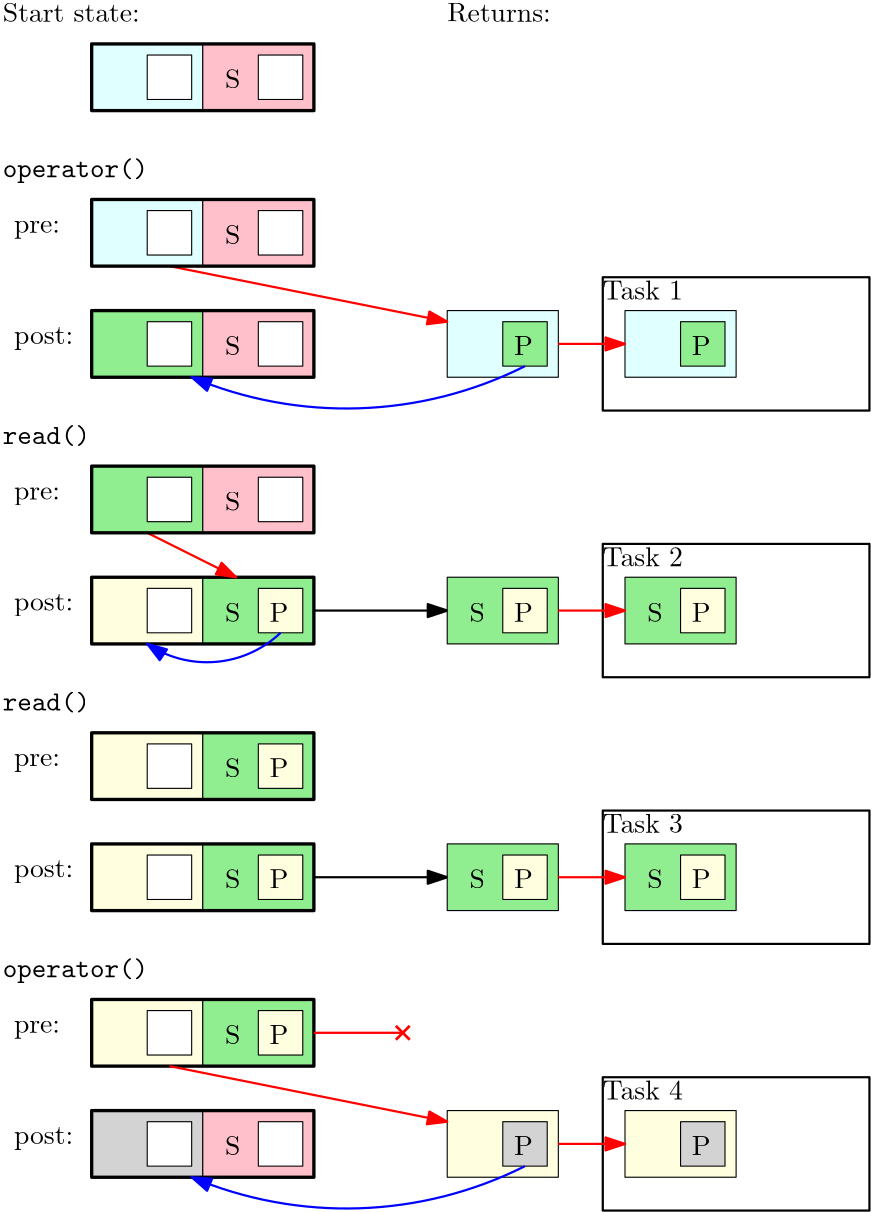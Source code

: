 <?xml version="1.0"?>
<!DOCTYPE ipe SYSTEM "ipe.dtd">
<ipe version="70206" creator="Ipe 7.2.11">
<info created="D:20200409180000" modified="D:20200410124054"/>
<ipestyle name="basic">
<symbol name="arrow/arc(spx)">
<path stroke="sym-stroke" fill="sym-stroke" pen="sym-pen">
0 0 m
-1 0.333 l
-1 -0.333 l
h
</path>
</symbol>
<symbol name="arrow/farc(spx)">
<path stroke="sym-stroke" fill="white" pen="sym-pen">
0 0 m
-1 0.333 l
-1 -0.333 l
h
</path>
</symbol>
<symbol name="arrow/ptarc(spx)">
<path stroke="sym-stroke" fill="sym-stroke" pen="sym-pen">
0 0 m
-1 0.333 l
-0.8 0 l
-1 -0.333 l
h
</path>
</symbol>
<symbol name="arrow/fptarc(spx)">
<path stroke="sym-stroke" fill="white" pen="sym-pen">
0 0 m
-1 0.333 l
-0.8 0 l
-1 -0.333 l
h
</path>
</symbol>
<symbol name="mark/circle(sx)" transformations="translations">
<path fill="sym-stroke">
0.6 0 0 0.6 0 0 e
0.4 0 0 0.4 0 0 e
</path>
</symbol>
<symbol name="mark/disk(sx)" transformations="translations">
<path fill="sym-stroke">
0.6 0 0 0.6 0 0 e
</path>
</symbol>
<symbol name="mark/fdisk(sfx)" transformations="translations">
<group>
<path fill="sym-fill">
0.5 0 0 0.5 0 0 e
</path>
<path fill="sym-stroke" fillrule="eofill">
0.6 0 0 0.6 0 0 e
0.4 0 0 0.4 0 0 e
</path>
</group>
</symbol>
<symbol name="mark/box(sx)" transformations="translations">
<path fill="sym-stroke" fillrule="eofill">
-0.6 -0.6 m
0.6 -0.6 l
0.6 0.6 l
-0.6 0.6 l
h
-0.4 -0.4 m
0.4 -0.4 l
0.4 0.4 l
-0.4 0.4 l
h
</path>
</symbol>
<symbol name="mark/square(sx)" transformations="translations">
<path fill="sym-stroke">
-0.6 -0.6 m
0.6 -0.6 l
0.6 0.6 l
-0.6 0.6 l
h
</path>
</symbol>
<symbol name="mark/fsquare(sfx)" transformations="translations">
<group>
<path fill="sym-fill">
-0.5 -0.5 m
0.5 -0.5 l
0.5 0.5 l
-0.5 0.5 l
h
</path>
<path fill="sym-stroke" fillrule="eofill">
-0.6 -0.6 m
0.6 -0.6 l
0.6 0.6 l
-0.6 0.6 l
h
-0.4 -0.4 m
0.4 -0.4 l
0.4 0.4 l
-0.4 0.4 l
h
</path>
</group>
</symbol>
<symbol name="mark/cross(sx)" transformations="translations">
<group>
<path fill="sym-stroke">
-0.43 -0.57 m
0.57 0.43 l
0.43 0.57 l
-0.57 -0.43 l
h
</path>
<path fill="sym-stroke">
-0.43 0.57 m
0.57 -0.43 l
0.43 -0.57 l
-0.57 0.43 l
h
</path>
</group>
</symbol>
<symbol name="arrow/fnormal(spx)">
<path stroke="sym-stroke" fill="white" pen="sym-pen">
0 0 m
-1 0.333 l
-1 -0.333 l
h
</path>
</symbol>
<symbol name="arrow/pointed(spx)">
<path stroke="sym-stroke" fill="sym-stroke" pen="sym-pen">
0 0 m
-1 0.333 l
-0.8 0 l
-1 -0.333 l
h
</path>
</symbol>
<symbol name="arrow/fpointed(spx)">
<path stroke="sym-stroke" fill="white" pen="sym-pen">
0 0 m
-1 0.333 l
-0.8 0 l
-1 -0.333 l
h
</path>
</symbol>
<symbol name="arrow/linear(spx)">
<path stroke="sym-stroke" pen="sym-pen">
-1 0.333 m
0 0 l
-1 -0.333 l
</path>
</symbol>
<symbol name="arrow/fdouble(spx)">
<path stroke="sym-stroke" fill="white" pen="sym-pen">
0 0 m
-1 0.333 l
-1 -0.333 l
h
-1 0 m
-2 0.333 l
-2 -0.333 l
h
</path>
</symbol>
<symbol name="arrow/double(spx)">
<path stroke="sym-stroke" fill="sym-stroke" pen="sym-pen">
0 0 m
-1 0.333 l
-1 -0.333 l
h
-1 0 m
-2 0.333 l
-2 -0.333 l
h
</path>
</symbol>
<pen name="heavier" value="0.8"/>
<pen name="fat" value="1.2"/>
<pen name="ultrafat" value="2"/>
<symbolsize name="large" value="5"/>
<symbolsize name="small" value="2"/>
<symbolsize name="tiny" value="1.1"/>
<arrowsize name="large" value="10"/>
<arrowsize name="small" value="5"/>
<arrowsize name="tiny" value="3"/>
<color name="red" value="1 0 0"/>
<color name="green" value="0 1 0"/>
<color name="blue" value="0 0 1"/>
<color name="yellow" value="1 1 0"/>
<color name="orange" value="1 0.647 0"/>
<color name="gold" value="1 0.843 0"/>
<color name="purple" value="0.627 0.125 0.941"/>
<color name="gray" value="0.745"/>
<color name="brown" value="0.647 0.165 0.165"/>
<color name="navy" value="0 0 0.502"/>
<color name="pink" value="1 0.753 0.796"/>
<color name="seagreen" value="0.18 0.545 0.341"/>
<color name="turquoise" value="0.251 0.878 0.816"/>
<color name="violet" value="0.933 0.51 0.933"/>
<color name="darkblue" value="0 0 0.545"/>
<color name="darkcyan" value="0 0.545 0.545"/>
<color name="darkgray" value="0.663"/>
<color name="darkgreen" value="0 0.392 0"/>
<color name="darkmagenta" value="0.545 0 0.545"/>
<color name="darkorange" value="1 0.549 0"/>
<color name="darkred" value="0.545 0 0"/>
<color name="lightblue" value="0.678 0.847 0.902"/>
<color name="lightcyan" value="0.878 1 1"/>
<color name="lightgray" value="0.827"/>
<color name="lightgreen" value="0.565 0.933 0.565"/>
<color name="lightyellow" value="1 1 0.878"/>
<dashstyle name="dashed" value="[4] 0"/>
<dashstyle name="dotted" value="[1 3] 0"/>
<dashstyle name="dash dotted" value="[4 2 1 2] 0"/>
<dashstyle name="dash dot dotted" value="[4 2 1 2 1 2] 0"/>
<textsize name="large" value="\large"/>
<textsize name="Large" value="\Large"/>
<textsize name="LARGE" value="\LARGE"/>
<textsize name="huge" value="\huge"/>
<textsize name="Huge" value="\Huge"/>
<textsize name="small" value="\small"/>
<textsize name="footnote" value="\footnotesize"/>
<textsize name="tiny" value="\tiny"/>
<textstyle name="center" begin="\begin{center}" end="\end{center}"/>
<textstyle name="itemize" begin="\begin{itemize}" end="\end{itemize}"/>
<textstyle name="item" begin="\begin{itemize}\item{}" end="\end{itemize}"/>
<gridsize name="4 pts" value="4"/>
<gridsize name="8 pts (~3 mm)" value="8"/>
<gridsize name="16 pts (~6 mm)" value="16"/>
<gridsize name="32 pts (~12 mm)" value="32"/>
<gridsize name="10 pts (~3.5 mm)" value="10"/>
<gridsize name="20 pts (~7 mm)" value="20"/>
<gridsize name="14 pts (~5 mm)" value="14"/>
<gridsize name="28 pts (~10 mm)" value="28"/>
<gridsize name="56 pts (~20 mm)" value="56"/>
<anglesize name="90 deg" value="90"/>
<anglesize name="60 deg" value="60"/>
<anglesize name="45 deg" value="45"/>
<anglesize name="30 deg" value="30"/>
<anglesize name="22.5 deg" value="22.5"/>
<opacity name="10%" value="0.1"/>
<opacity name="30%" value="0.3"/>
<opacity name="50%" value="0.5"/>
<opacity name="75%" value="0.75"/>
<tiling name="falling" angle="-60" step="4" width="1"/>
<tiling name="rising" angle="30" step="4" width="1"/>
</ipestyle>
<page>
<layer name="alpha"/>
<view layers="alpha" active="alpha"/>
<path layer="alpha" matrix="0.416666 0 0 1.5 42.667 -596" stroke="black" fill="lightyellow">
32 800 m
32 784 l
128 784 l
128 800 l
h
</path>
<path matrix="0.416666 0 0 1.5 82.666 -572" stroke="black" fill="lightgreen">
32 784 m
32 768 l
128 768 l
128 784 l
h
</path>
<path matrix="1 0 0 1 -68 -200" stroke="black" fill="white">
144 800 m
144 784 l
160 784 l
160 800 l
h
</path>
<path matrix="0.606061 0 0 0.5 36.606 204" stroke="black" pen="fat">
32 800 m
32 752 l
164 752 l
164 800 l
h
</path>
<text matrix="1 0 0 1 -44 -180" transformations="translations" pos="148 768" stroke="black" type="label" width="5.535" height="6.808" depth="0" valign="baseline">S</text>
<path matrix="1 0 0 1 -76 -200" stroke="black" fill="lightyellow">
192 800 m
192 784 l
208 784 l
208 800 l
h
</path>
<text matrix="1 0 0 1 -236 -200" transformations="translations" pos="356 788" stroke="black" type="label" width="6.78" height="6.808" depth="0" valign="baseline">P</text>
<text matrix="1 0 0 1 -8 -356" transformations="translations" pos="32 816" stroke="black" type="label" width="52.303" height="6.922" depth="2.21" valign="baseline">\verb|operator()|</text>
<text matrix="1 0 0 1 -8 -164" transformations="translations" pos="32 816" stroke="black" type="label" width="31.382" height="6.919" depth="0.83" valign="baseline">\verb|read()|</text>
<path matrix="0.416666 0 0 1.5 42.667 -500" stroke="black" fill="lightgreen">
32 800 m
32 784 l
128 784 l
128 800 l
h
</path>
<path matrix="0.416666 0 0 1.5 82.666 -476" stroke="black" fill="pink">
32 784 m
32 768 l
128 768 l
128 784 l
h
</path>
<path matrix="1 0 0 1 -68 -104" stroke="black" fill="white">
144 800 m
144 784 l
160 784 l
160 800 l
h
</path>
<path matrix="0.606061 0 0 0.5 36.606 300" stroke="black" pen="fat">
32 800 m
32 752 l
164 752 l
164 800 l
h
</path>
<text matrix="1 0 0 1 -44 -84" transformations="translations" pos="148 768" stroke="black" type="label" width="5.535" height="6.808" depth="0" valign="baseline">S</text>
<path matrix="1 0 0 1 -76 -104" stroke="black" fill="white">
192 800 m
192 784 l
208 784 l
208 800 l
h
</path>
<text matrix="1 0 0 1 -8 -260" transformations="translations" pos="32 816" stroke="black" type="label" width="31.382" height="6.919" depth="0.83" valign="baseline">\verb|read()|</text>
<path stroke="red" pen="heavier" arrow="normal/normal">
76 620 m
108 604 l
</path>
<path stroke="blue" pen="heavier" arrow="normal/normal">
124 584 m
38.39 0 0 -38.39 97.5172 611.793 76 580 a
</path>
<path matrix="0.416666 0 0 1.5 42.667 -692" stroke="black" fill="lightyellow">
32 800 m
32 784 l
128 784 l
128 800 l
h
</path>
<path matrix="0.416666 0 0 1.5 82.666 -668" stroke="black" fill="lightgreen">
32 784 m
32 768 l
128 768 l
128 784 l
h
</path>
<path matrix="1 0 0 1 -68 -296" stroke="black" fill="white">
144 800 m
144 784 l
160 784 l
160 800 l
h
</path>
<path matrix="0.606061 0 0 0.5 36.606 108" stroke="black" pen="fat">
32 800 m
32 752 l
164 752 l
164 800 l
h
</path>
<text matrix="1 0 0 1 -44 -276" transformations="translations" pos="148 768" stroke="black" type="label" width="5.535" height="6.808" depth="0" valign="baseline">S</text>
<path matrix="1 0 0 1 -76 -296" stroke="black" fill="lightyellow">
192 800 m
192 784 l
208 784 l
208 800 l
h
</path>
<text matrix="1 0 0 1 -236 -296" transformations="translations" pos="356 788" stroke="black" type="label" width="6.78" height="6.808" depth="0" valign="baseline">P</text>
<path matrix="1 0 0 1 0 -40" stroke="black" pen="heavier" arrow="normal/normal">
136 632 m
184 632 l
</path>
<path matrix="1 0 0 1 0 -136" stroke="black" pen="heavier" arrow="normal/normal">
136 632 m
184 632 l
</path>
<path matrix="0.416666 0 0 1.5 170.666 -572" stroke="black" fill="lightgreen">
32 784 m
32 768 l
128 768 l
128 784 l
h
</path>
<text matrix="1 0 0 1 44 -180" transformations="translations" pos="148 768" stroke="black" type="label" width="5.535" height="6.808" depth="0" valign="baseline">S</text>
<path matrix="1 0 0 1 12 -200" stroke="black" fill="lightyellow">
192 800 m
192 784 l
208 784 l
208 800 l
h
</path>
<text matrix="1 0 0 1 -148 -200" transformations="translations" pos="356 788" stroke="black" type="label" width="6.78" height="6.808" depth="0" valign="baseline">P</text>
<path matrix="0.416666 0 0 1.5 170.666 -668" stroke="black" fill="lightgreen">
32 784 m
32 768 l
128 768 l
128 784 l
h
</path>
<text matrix="1 0 0 1 44 -276" transformations="translations" pos="148 768" stroke="black" type="label" width="5.535" height="6.808" depth="0" valign="baseline">S</text>
<path matrix="1 0 0 1 12 -296" stroke="black" fill="lightyellow">
192 800 m
192 784 l
208 784 l
208 800 l
h
</path>
<text matrix="1 0 0 1 -148 -296" transformations="translations" pos="356 788" stroke="black" type="label" width="6.78" height="6.808" depth="0" valign="baseline">P</text>
<use matrix="1 0 0 1 36 -104" name="mark/cross(sx)" pos="132 544" size="large" stroke="red"/>
<path matrix="0.416666 0 0 1.5 42.667 -788" stroke="black" fill="lightgray">
32 800 m
32 784 l
128 784 l
128 800 l
h
</path>
<path matrix="0.416666 0 0 1.5 82.666 -764" stroke="black" fill="pink">
32 784 m
32 768 l
128 768 l
128 784 l
h
</path>
<path matrix="1 0 0 1 -68 -392" stroke="black" fill="white">
144 800 m
144 784 l
160 784 l
160 800 l
h
</path>
<path matrix="0.606061 0 0 0.5 36.606 12" stroke="black" pen="fat">
32 800 m
32 752 l
164 752 l
164 800 l
h
</path>
<text matrix="1 0 0 1 -44 -372" transformations="translations" pos="148 768" stroke="black" type="label" width="5.535" height="6.808" depth="0" valign="baseline">S</text>
<path matrix="1 0 0 1 -76 -392" stroke="black" fill="white">
192 800 m
192 784 l
208 784 l
208 800 l
h
</path>
<path matrix="0.416666 0 0 1.5 170.666 -476" stroke="black" fill="lightcyan">
32 784 m
32 768 l
128 768 l
128 784 l
h
</path>
<path matrix="1 0 0 1 12 -104" stroke="black" fill="lightgreen">
192 800 m
192 784 l
208 784 l
208 800 l
h
</path>
<text matrix="1 0 0 1 -148 -104" transformations="translations" pos="356 788" stroke="black" type="label" width="6.78" height="6.808" depth="0" valign="baseline">P</text>
<path stroke="blue" pen="heavier" arrow="normal/normal">
212 680 m
143.294 0 0 -143.294 147.665 808.04 92 676 a
</path>
<path stroke="red" pen="heavier" arrow="normal/normal">
84 716 m
184 696 l
</path>
<path matrix="0.416666 0 0 1.5 170.666 -764" stroke="black" fill="lightyellow">
32 784 m
32 768 l
128 768 l
128 784 l
h
</path>
<path matrix="1 0 0 1 12 -392" stroke="black" fill="lightgray">
192 800 m
192 784 l
208 784 l
208 800 l
h
</path>
<text matrix="1 0 0 1 -148 -392" transformations="translations" pos="356 788" stroke="black" type="label" width="6.78" height="6.808" depth="0" valign="baseline">P</text>
<path matrix="1 0 0 1 0 -288" stroke="blue" pen="heavier" arrow="normal/normal">
212 680 m
143.294 0 0 -143.294 147.665 808.04 92 676 a
</path>
<path matrix="0.416666 0 0 1.5 234.666 -572" stroke="black" fill="lightgreen">
32 784 m
32 768 l
128 768 l
128 784 l
h
</path>
<text matrix="1 0 0 1 108 -180" transformations="translations" pos="148 768" stroke="black" type="label" width="5.535" height="6.808" depth="0" valign="baseline">S</text>
<path matrix="1 0 0 1 76 -200" stroke="black" fill="lightyellow">
192 800 m
192 784 l
208 784 l
208 800 l
h
</path>
<text matrix="1 0 0 1 -84 -200" transformations="translations" pos="356 788" stroke="black" type="label" width="6.78" height="6.808" depth="0" valign="baseline">P</text>
<path matrix="0.416666 0 0 1.5 234.666 -668" stroke="black" fill="lightgreen">
32 784 m
32 768 l
128 768 l
128 784 l
h
</path>
<text matrix="1 0 0 1 108 -276" transformations="translations" pos="148 768" stroke="black" type="label" width="5.535" height="6.808" depth="0" valign="baseline">S</text>
<path matrix="1 0 0 1 76 -296" stroke="black" fill="lightyellow">
192 800 m
192 784 l
208 784 l
208 800 l
h
</path>
<text matrix="1 0 0 1 -84 -296" transformations="translations" pos="356 788" stroke="black" type="label" width="6.78" height="6.808" depth="0" valign="baseline">P</text>
<path matrix="1 0 0 1 64 -40" stroke="black" pen="heavier">
176 656 m
176 608 l
272 608 l
272 656 l
h
</path>
<text matrix="1 0 0 1 64 -52" transformations="translations" pos="176 660" stroke="black" type="label" width="28.836" height="6.918" depth="0" valign="baseline">Task 2</text>
<path matrix="1 0 0 1 64 -136" stroke="black" pen="heavier">
176 656 m
176 608 l
272 608 l
272 656 l
h
</path>
<text matrix="1 0 0 1 64 -148" transformations="translations" pos="176 660" stroke="black" type="label" width="28.836" height="6.918" depth="0" valign="baseline">Task 3</text>
<path matrix="0.416666 0 0 1.5 234.666 -476" stroke="black" fill="lightcyan">
32 784 m
32 768 l
128 768 l
128 784 l
h
</path>
<path matrix="1 0 0 1 76 -104" stroke="black" fill="lightgreen">
192 800 m
192 784 l
208 784 l
208 800 l
h
</path>
<text matrix="1 0 0 1 -84 -104" transformations="translations" pos="356 788" stroke="black" type="label" width="6.78" height="6.808" depth="0" valign="baseline">P</text>
<path matrix="1 0 0 1 64 56" stroke="black" pen="heavier">
176 656 m
176 608 l
272 608 l
272 656 l
h
</path>
<text matrix="1 0 0 1 64 44" transformations="translations" pos="176 660" stroke="black" type="label" width="28.836" height="6.918" depth="0" valign="baseline">Task 1</text>
<path matrix="0.416666 0 0 1.5 234.666 -764" stroke="black" fill="lightyellow">
32 784 m
32 768 l
128 768 l
128 784 l
h
</path>
<path matrix="1 0 0 1 76 -392" stroke="black" fill="lightgray">
192 800 m
192 784 l
208 784 l
208 800 l
h
</path>
<text matrix="1 0 0 1 -84 -392" transformations="translations" pos="356 788" stroke="black" type="label" width="6.78" height="6.808" depth="0" valign="baseline">P</text>
<path matrix="1 0 0 1 64 -232" stroke="black" pen="heavier">
176 656 m
176 608 l
272 608 l
272 656 l
h
</path>
<text matrix="1 0 0 1 64 -244" transformations="translations" pos="176 660" stroke="black" type="label" width="28.836" height="6.918" depth="0" valign="baseline">Task 4</text>
<path matrix="0.416666 0 0 1.5 42.667 -460" stroke="black" fill="lightcyan">
32 800 m
32 784 l
128 784 l
128 800 l
h
</path>
<path matrix="0.416666 0 0 1.5 82.666 -436" stroke="black" fill="pink">
32 784 m
32 768 l
128 768 l
128 784 l
h
</path>
<path matrix="1 0 0 1 -68 -64" stroke="black" fill="white">
144 800 m
144 784 l
160 784 l
160 800 l
h
</path>
<path matrix="0.606061 0 0 0.5 36.606 340" stroke="black" pen="fat">
32 800 m
32 752 l
164 752 l
164 800 l
h
</path>
<text matrix="1 0 0 1 -44 -44" transformations="translations" pos="148 768" stroke="black" type="label" width="5.535" height="6.808" depth="0" valign="baseline">S</text>
<path matrix="1 0 0 1 -76 -64" stroke="black" fill="white">
192 800 m
192 784 l
208 784 l
208 800 l
h
</path>
<text matrix="1 0 0 1 -8 -12" transformations="translations" pos="32 816" stroke="black" type="label" width="49.343" height="6.808" depth="0" valign="baseline">Start state:</text>
<path matrix="0.416666 0 0 1.5 42.667 -404" stroke="black" fill="lightcyan">
32 800 m
32 784 l
128 784 l
128 800 l
h
</path>
<path matrix="0.416666 0 0 1.5 82.666 -380" stroke="black" fill="pink">
32 784 m
32 768 l
128 768 l
128 784 l
h
</path>
<path matrix="1 0 0 1 -68 -8" stroke="black" fill="white">
144 800 m
144 784 l
160 784 l
160 800 l
h
</path>
<path matrix="0.606061 0 0 0.5 36.606 396" stroke="black" pen="fat">
32 800 m
32 752 l
164 752 l
164 800 l
h
</path>
<text matrix="1 0 0 1 -44 12" transformations="translations" pos="148 768" stroke="black" type="label" width="5.535" height="6.808" depth="0" valign="baseline">S</text>
<path matrix="1 0 0 1 -76 -8" stroke="black" fill="white">
192 800 m
192 784 l
208 784 l
208 800 l
h
</path>
<text matrix="1 0 0 1 -8 -68" transformations="translations" pos="32 816" stroke="black" type="label" width="52.303" height="6.922" depth="2.21" valign="baseline">\verb|operator()|</text>
<text matrix="1 0 0 1 152 -12" transformations="translations" pos="32 816" stroke="black" type="label" width="37.305" height="6.808" depth="0" valign="baseline">Returns:</text>
<path stroke="red" pen="heavier" arrow="normal/normal">
224 688 m
248 688 l
</path>
<text matrix="1 0 0 1 4 0" transformations="translations" pos="24 728" stroke="black" type="label" width="16.632" height="4.297" depth="1.93" valign="baseline">pre:</text>
<text matrix="1 0 0 1 4 0" transformations="translations" pos="24 688" stroke="black" type="label" width="21.364" height="6.135" depth="1.93" valign="baseline">post:</text>
<text matrix="1 0 0 1 4 -96" transformations="translations" pos="24 728" stroke="black" type="label" width="16.632" height="4.297" depth="1.93" valign="baseline">pre:</text>
<text matrix="1 0 0 1 4 -96" transformations="translations" pos="24 688" stroke="black" type="label" width="21.364" height="6.135" depth="1.93" valign="baseline">post:</text>
<path matrix="0.416666 0 0 1.5 42.667 -652" stroke="black" fill="lightyellow">
32 800 m
32 784 l
128 784 l
128 800 l
h
</path>
<path matrix="0.416666 0 0 1.5 82.666 -628" stroke="black" fill="lightgreen">
32 784 m
32 768 l
128 768 l
128 784 l
h
</path>
<path matrix="1 0 0 1 -68 -256" stroke="black" fill="white">
144 800 m
144 784 l
160 784 l
160 800 l
h
</path>
<path matrix="0.606061 0 0 0.5 36.606 148" stroke="black" pen="fat">
32 800 m
32 752 l
164 752 l
164 800 l
h
</path>
<text matrix="1 0 0 1 -44 -236" transformations="translations" pos="148 768" stroke="black" type="label" width="5.535" height="6.808" depth="0" valign="baseline">S</text>
<path matrix="1 0 0 1 -76 -256" stroke="black" fill="lightyellow">
192 800 m
192 784 l
208 784 l
208 800 l
h
</path>
<text matrix="1 0 0 1 -236 -256" transformations="translations" pos="356 788" stroke="black" type="label" width="6.78" height="6.808" depth="0" valign="baseline">P</text>
<path matrix="0.416666 0 0 1.5 42.667 -556" stroke="black" fill="lightgreen">
32 800 m
32 784 l
128 784 l
128 800 l
h
</path>
<path matrix="0.416666 0 0 1.5 82.666 -532" stroke="black" fill="pink">
32 784 m
32 768 l
128 768 l
128 784 l
h
</path>
<path matrix="1 0 0 1 -68 -160" stroke="black" fill="white">
144 800 m
144 784 l
160 784 l
160 800 l
h
</path>
<path matrix="0.606061 0 0 0.5 36.606 244" stroke="black" pen="fat">
32 800 m
32 752 l
164 752 l
164 800 l
h
</path>
<text matrix="1 0 0 1 -44 -140" transformations="translations" pos="148 768" stroke="black" type="label" width="5.535" height="6.808" depth="0" valign="baseline">S</text>
<path matrix="1 0 0 1 -76 -160" stroke="black" fill="white">
192 800 m
192 784 l
208 784 l
208 800 l
h
</path>
<path matrix="0.416666 0 0 1.5 42.667 -748" stroke="black" fill="lightyellow">
32 800 m
32 784 l
128 784 l
128 800 l
h
</path>
<path matrix="0.416666 0 0 1.5 82.666 -724" stroke="black" fill="lightgreen">
32 784 m
32 768 l
128 768 l
128 784 l
h
</path>
<path matrix="1 0 0 1 -68 -352" stroke="black" fill="white">
144 800 m
144 784 l
160 784 l
160 800 l
h
</path>
<path matrix="0.606061 0 0 0.5 36.606 52" stroke="black" pen="fat">
32 800 m
32 752 l
164 752 l
164 800 l
h
</path>
<text matrix="1 0 0 1 -44 -332" transformations="translations" pos="148 768" stroke="black" type="label" width="5.535" height="6.808" depth="0" valign="baseline">S</text>
<path matrix="1 0 0 1 -76 -352" stroke="black" fill="lightyellow">
192 800 m
192 784 l
208 784 l
208 800 l
h
</path>
<text matrix="1 0 0 1 -236 -352" transformations="translations" pos="356 788" stroke="black" type="label" width="6.78" height="6.808" depth="0" valign="baseline">P</text>
<path matrix="1 0 0 1 0 -96" stroke="red" pen="heavier" arrow="normal/normal">
224 688 m
248 688 l
</path>
<path matrix="1 0 0 1 0 -192" stroke="red" pen="heavier" arrow="normal/normal">
224 688 m
248 688 l
</path>
<path matrix="1 0 0 1 0 -288" stroke="red" pen="heavier" arrow="normal/normal">
224 688 m
248 688 l
</path>
<path matrix="1 0 0 1 0 -288" stroke="red" pen="heavier" arrow="normal/normal">
84 716 m
184 696 l
</path>
<path stroke="red" pen="heavier">
136 440 m
168 440 l
</path>
<text matrix="1 0 0 1 4 -192" transformations="translations" pos="24 728" stroke="black" type="label" width="16.632" height="4.297" depth="1.93" valign="baseline">pre:</text>
<text matrix="1 0 0 1 4 -192" transformations="translations" pos="24 688" stroke="black" type="label" width="21.364" height="6.135" depth="1.93" valign="baseline">post:</text>
<text matrix="1 0 0 1 4 -288" transformations="translations" pos="24 728" stroke="black" type="label" width="16.632" height="4.297" depth="1.93" valign="baseline">pre:</text>
<text matrix="1 0 0 1 4 -288" transformations="translations" pos="24 688" stroke="black" type="label" width="21.364" height="6.135" depth="1.93" valign="baseline">post:</text>
</page>
</ipe>
